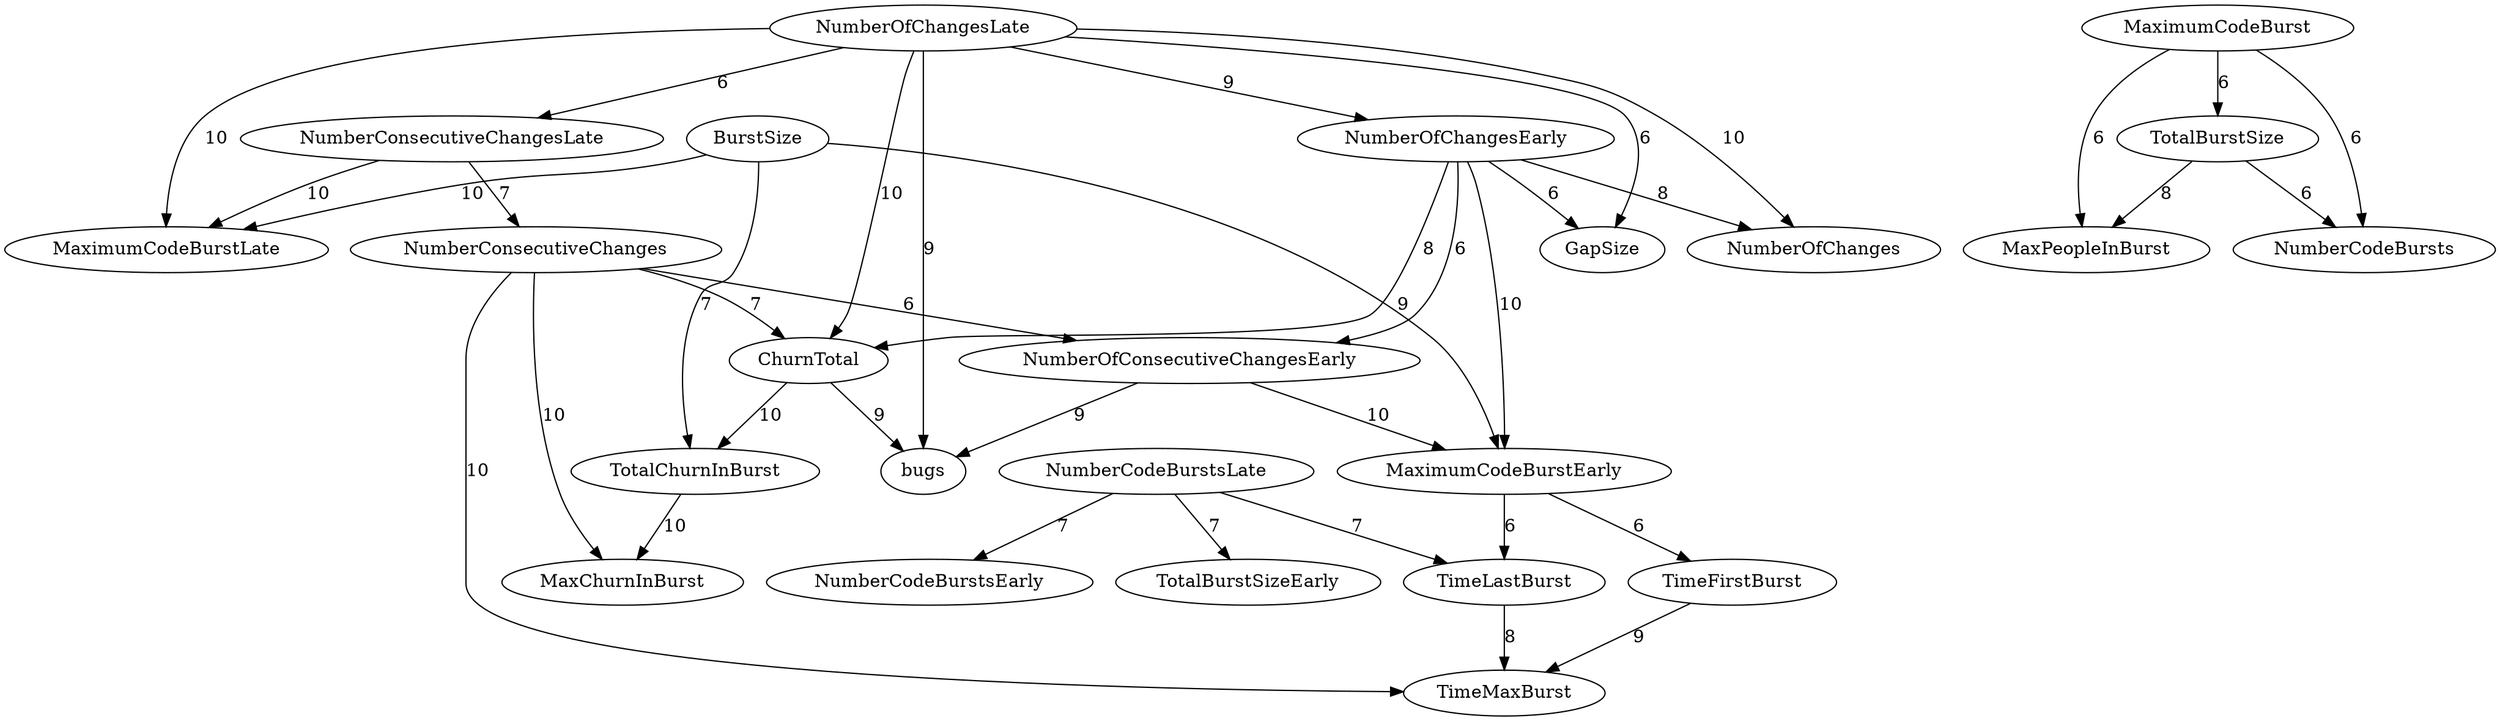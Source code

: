 digraph {
NumberOfChangesLate -> MaximumCodeBurstLate[label="10",weight="10"];
NumberOfChangesLate -> NumberOfChanges[label="10",weight="10"];
NumberOfChangesLate -> ChurnTotal[label="10",weight="10"];
NumberOfChangesEarly -> MaximumCodeBurstEarly[label="10",weight="10"];
TotalChurnInBurst -> MaxChurnInBurst[label="10",weight="10"];
ChurnTotal -> TotalChurnInBurst[label="10",weight="10"];
NumberOfConsecutiveChangesEarly -> MaximumCodeBurstEarly[label="10",weight="10"];
NumberConsecutiveChangesLate -> MaximumCodeBurstLate[label="10",weight="10"];
NumberConsecutiveChanges -> MaxChurnInBurst[label="10",weight="10"];
NumberConsecutiveChanges -> TimeMaxBurst[label="10",weight="10"];
BurstSize -> MaximumCodeBurstLate[label="10",weight="10"];
NumberOfChangesLate -> NumberOfChangesEarly[label="9",weight="9"];
NumberOfChangesLate -> bugs[label="9",weight="9"];
TimeFirstBurst -> TimeMaxBurst[label="9",weight="9"];
ChurnTotal -> bugs[label="9",weight="9"];
NumberOfConsecutiveChangesEarly -> bugs[label="9",weight="9"];
BurstSize -> MaximumCodeBurstEarly[label="9",weight="9"];
NumberOfChangesEarly -> NumberOfChanges[label="8",weight="8"];
NumberOfChangesEarly -> ChurnTotal[label="8",weight="8"];
TotalBurstSize -> MaxPeopleInBurst[label="8",weight="8"];
TimeLastBurst -> TimeMaxBurst[label="8",weight="8"];
NumberCodeBurstsLate -> NumberCodeBurstsEarly[label="7",weight="7"];
NumberCodeBurstsLate -> TotalBurstSizeEarly[label="7",weight="7"];
NumberConsecutiveChangesLate -> NumberConsecutiveChanges[label="7",weight="7"];
NumberCodeBurstsLate -> TimeLastBurst[label="7",weight="7"];
NumberConsecutiveChanges -> ChurnTotal[label="7",weight="7"];
BurstSize -> TotalChurnInBurst[label="7",weight="7"];
NumberOfChangesEarly -> NumberOfConsecutiveChangesEarly[label="6",weight="6"];
MaximumCodeBurstEarly -> TimeFirstBurst[label="6",weight="6"];
MaximumCodeBurst -> MaxPeopleInBurst[label="6",weight="6"];
MaximumCodeBurst -> TotalBurstSize[label="6",weight="6"];
NumberConsecutiveChanges -> NumberOfConsecutiveChangesEarly[label="6",weight="6"];
NumberOfChangesLate -> NumberConsecutiveChangesLate[label="6",weight="6"];
MaximumCodeBurstEarly -> TimeLastBurst[label="6",weight="6"];
MaximumCodeBurst -> NumberCodeBursts[label="6",weight="6"];
TotalBurstSize -> NumberCodeBursts[label="6",weight="6"];
NumberOfChangesLate -> GapSize[label="6",weight="6"];
NumberOfChangesEarly -> GapSize[label="6",weight="6"];
}